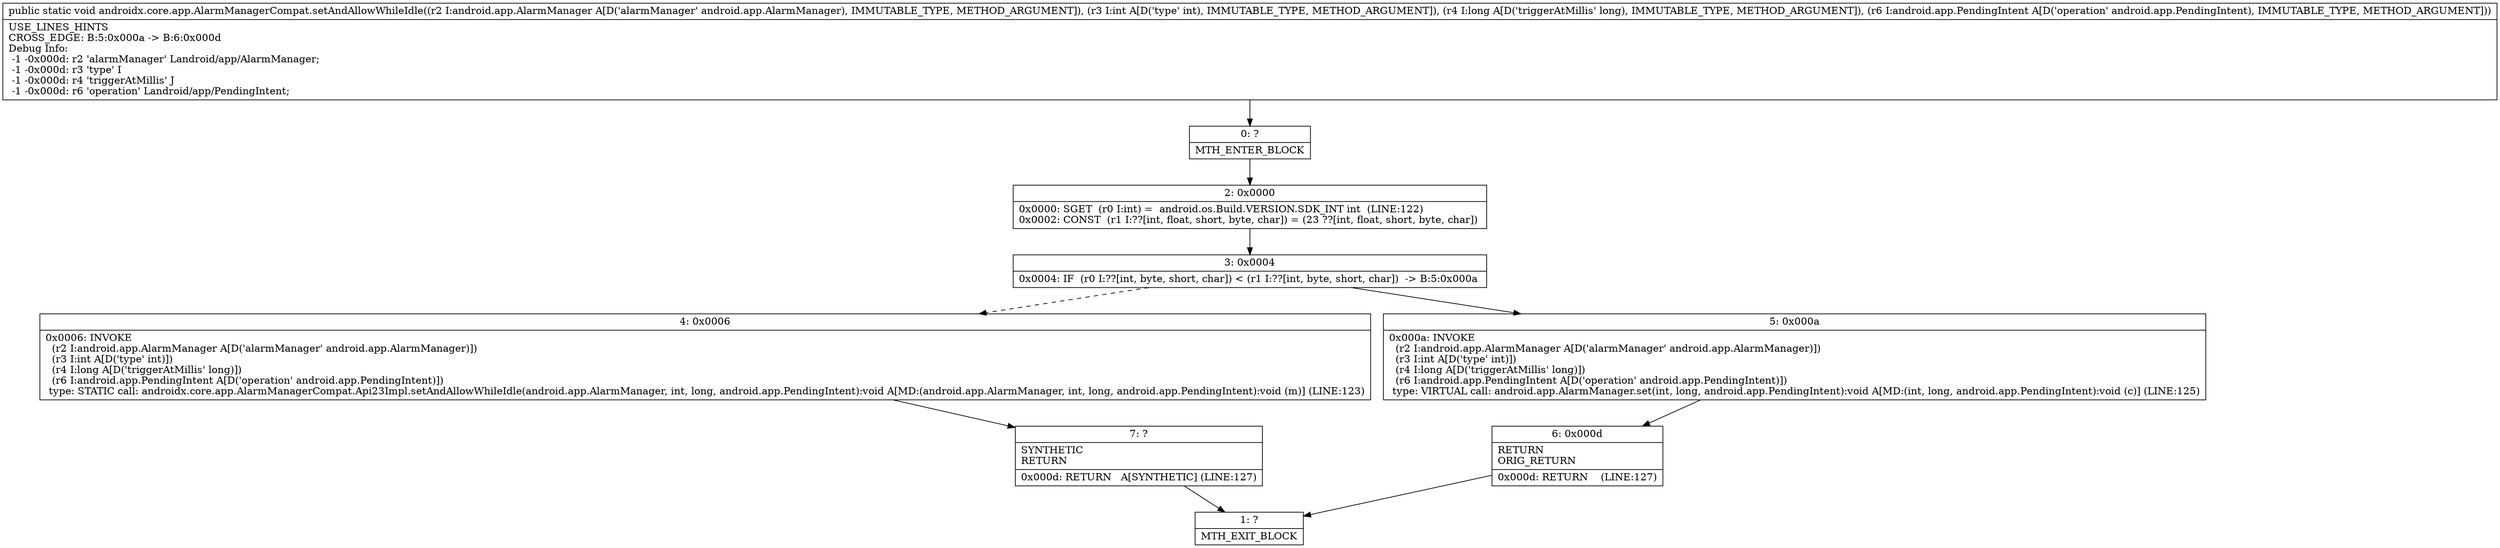 digraph "CFG forandroidx.core.app.AlarmManagerCompat.setAndAllowWhileIdle(Landroid\/app\/AlarmManager;IJLandroid\/app\/PendingIntent;)V" {
Node_0 [shape=record,label="{0\:\ ?|MTH_ENTER_BLOCK\l}"];
Node_2 [shape=record,label="{2\:\ 0x0000|0x0000: SGET  (r0 I:int) =  android.os.Build.VERSION.SDK_INT int  (LINE:122)\l0x0002: CONST  (r1 I:??[int, float, short, byte, char]) = (23 ??[int, float, short, byte, char]) \l}"];
Node_3 [shape=record,label="{3\:\ 0x0004|0x0004: IF  (r0 I:??[int, byte, short, char]) \< (r1 I:??[int, byte, short, char])  \-\> B:5:0x000a \l}"];
Node_4 [shape=record,label="{4\:\ 0x0006|0x0006: INVOKE  \l  (r2 I:android.app.AlarmManager A[D('alarmManager' android.app.AlarmManager)])\l  (r3 I:int A[D('type' int)])\l  (r4 I:long A[D('triggerAtMillis' long)])\l  (r6 I:android.app.PendingIntent A[D('operation' android.app.PendingIntent)])\l type: STATIC call: androidx.core.app.AlarmManagerCompat.Api23Impl.setAndAllowWhileIdle(android.app.AlarmManager, int, long, android.app.PendingIntent):void A[MD:(android.app.AlarmManager, int, long, android.app.PendingIntent):void (m)] (LINE:123)\l}"];
Node_7 [shape=record,label="{7\:\ ?|SYNTHETIC\lRETURN\l|0x000d: RETURN   A[SYNTHETIC] (LINE:127)\l}"];
Node_1 [shape=record,label="{1\:\ ?|MTH_EXIT_BLOCK\l}"];
Node_5 [shape=record,label="{5\:\ 0x000a|0x000a: INVOKE  \l  (r2 I:android.app.AlarmManager A[D('alarmManager' android.app.AlarmManager)])\l  (r3 I:int A[D('type' int)])\l  (r4 I:long A[D('triggerAtMillis' long)])\l  (r6 I:android.app.PendingIntent A[D('operation' android.app.PendingIntent)])\l type: VIRTUAL call: android.app.AlarmManager.set(int, long, android.app.PendingIntent):void A[MD:(int, long, android.app.PendingIntent):void (c)] (LINE:125)\l}"];
Node_6 [shape=record,label="{6\:\ 0x000d|RETURN\lORIG_RETURN\l|0x000d: RETURN    (LINE:127)\l}"];
MethodNode[shape=record,label="{public static void androidx.core.app.AlarmManagerCompat.setAndAllowWhileIdle((r2 I:android.app.AlarmManager A[D('alarmManager' android.app.AlarmManager), IMMUTABLE_TYPE, METHOD_ARGUMENT]), (r3 I:int A[D('type' int), IMMUTABLE_TYPE, METHOD_ARGUMENT]), (r4 I:long A[D('triggerAtMillis' long), IMMUTABLE_TYPE, METHOD_ARGUMENT]), (r6 I:android.app.PendingIntent A[D('operation' android.app.PendingIntent), IMMUTABLE_TYPE, METHOD_ARGUMENT]))  | USE_LINES_HINTS\lCROSS_EDGE: B:5:0x000a \-\> B:6:0x000d\lDebug Info:\l  \-1 \-0x000d: r2 'alarmManager' Landroid\/app\/AlarmManager;\l  \-1 \-0x000d: r3 'type' I\l  \-1 \-0x000d: r4 'triggerAtMillis' J\l  \-1 \-0x000d: r6 'operation' Landroid\/app\/PendingIntent;\l}"];
MethodNode -> Node_0;Node_0 -> Node_2;
Node_2 -> Node_3;
Node_3 -> Node_4[style=dashed];
Node_3 -> Node_5;
Node_4 -> Node_7;
Node_7 -> Node_1;
Node_5 -> Node_6;
Node_6 -> Node_1;
}

